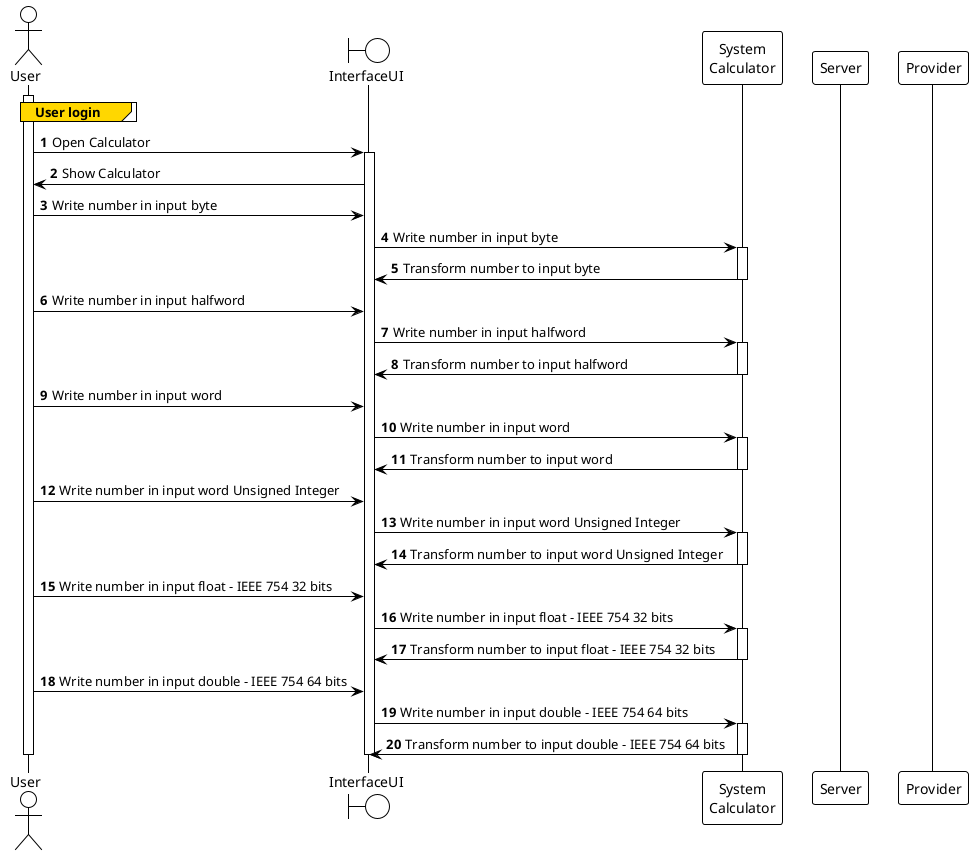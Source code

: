 @startuml
'https://plantuml.com/sequence-diagram
!theme plain

autonumber

actor User
boundary InterfaceUI
participant "System\nCalculator" as System
participant Server
participant "Provider" as Firebase

activate User
group#Gold User login

end
User -> InterfaceUI: Open Calculator
activate InterfaceUI
User <- InterfaceUI: Show Calculator

User -> InterfaceUI: Write number in input byte
InterfaceUI -> System: Write number in input byte
activate System
InterfaceUI <- System: Transform number to input byte
deactivate System


User -> InterfaceUI: Write number in input halfword
InterfaceUI -> System: Write number in input halfword
activate System
InterfaceUI <- System: Transform number to input halfword
deactivate System


User -> InterfaceUI: Write number in input word
InterfaceUI -> System: Write number in input word
activate System
InterfaceUI <- System: Transform number to input word
deactivate System


User -> InterfaceUI: Write number in input word Unsigned Integer
InterfaceUI -> System: Write number in input word Unsigned Integer
activate System
InterfaceUI <- System: Transform number to input word Unsigned Integer
deactivate System


User -> InterfaceUI: Write number in input float - IEEE 754 32 bits
InterfaceUI -> System: Write number in input float - IEEE 754 32 bits
activate System
InterfaceUI <- System: Transform number to input float - IEEE 754 32 bits
deactivate System


User -> InterfaceUI: Write number in input double - IEEE 754 64 bits
InterfaceUI -> System: Write number in input double - IEEE 754 64 bits
activate System
InterfaceUI <- System: Transform number to input double - IEEE 754 64 bits
deactivate System


deactivate InterfaceUI
deactivate User

@enduml
